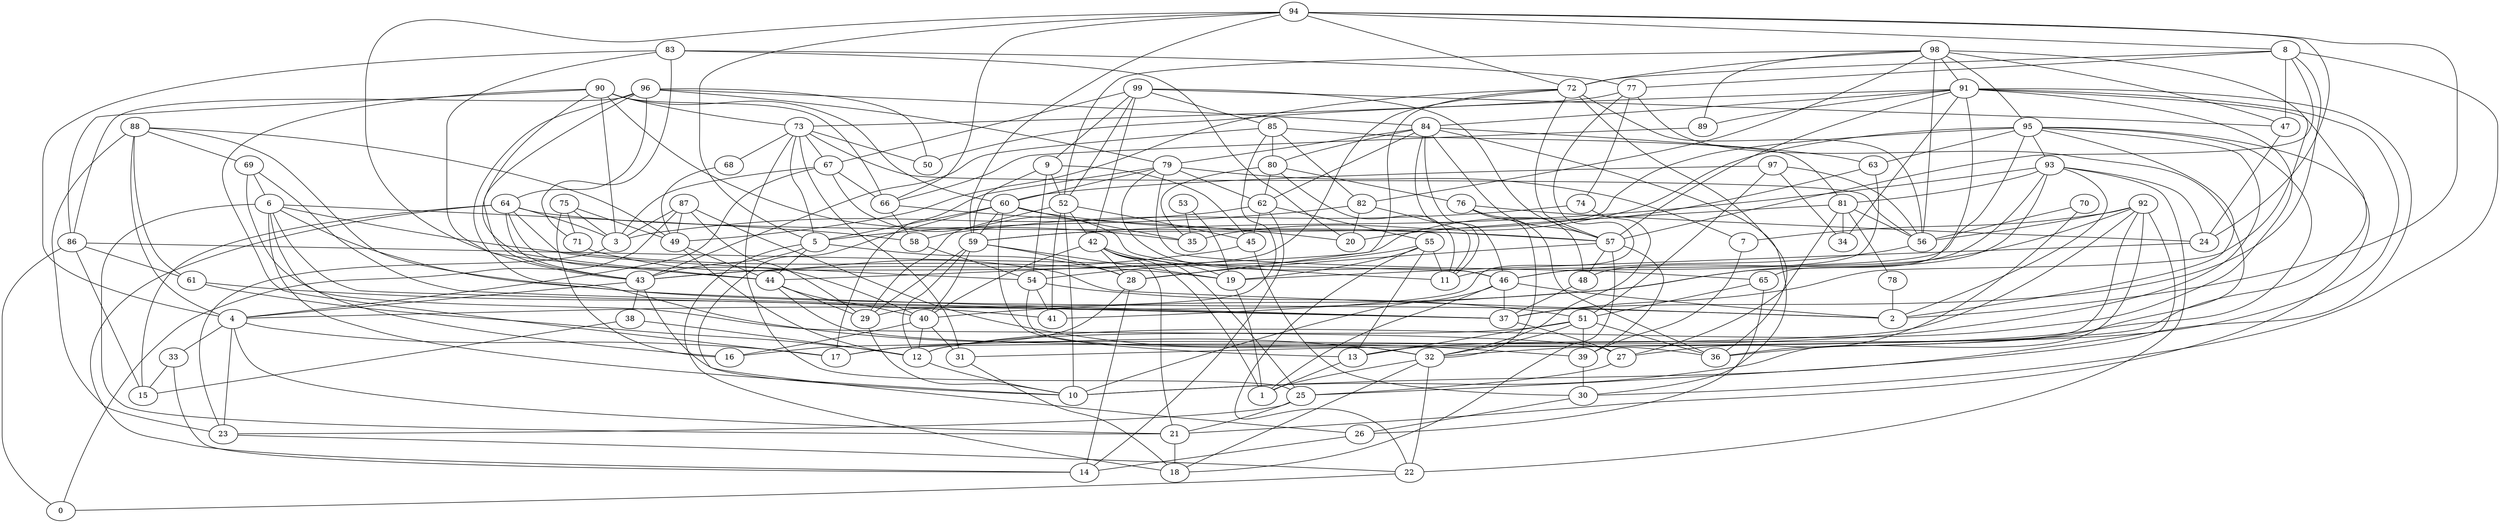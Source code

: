 digraph GG_graph {

subgraph G_graph {
edge [color = black]
"72" -> "28" [dir = none]
"9" -> "45" [dir = none]
"82" -> "5" [dir = none]
"76" -> "24" [dir = none]
"87" -> "39" [dir = none]
"97" -> "56" [dir = none]
"97" -> "60" [dir = none]
"98" -> "89" [dir = none]
"54" -> "51" [dir = none]
"46" -> "2" [dir = none]
"28" -> "16" [dir = none]
"28" -> "14" [dir = none]
"89" -> "66" [dir = none]
"71" -> "2" [dir = none]
"88" -> "23" [dir = none]
"88" -> "49" [dir = none]
"70" -> "56" [dir = none]
"42" -> "25" [dir = none]
"49" -> "44" [dir = none]
"80" -> "35" [dir = none]
"79" -> "7" [dir = none]
"79" -> "62" [dir = none]
"74" -> "32" [dir = none]
"13" -> "1" [dir = none]
"99" -> "52" [dir = none]
"99" -> "67" [dir = none]
"99" -> "42" [dir = none]
"60" -> "57" [dir = none]
"60" -> "26" [dir = none]
"60" -> "35" [dir = none]
"60" -> "59" [dir = none]
"57" -> "18" [dir = none]
"57" -> "39" [dir = none]
"92" -> "10" [dir = none]
"92" -> "17" [dir = none]
"92" -> "4" [dir = none]
"75" -> "71" [dir = none]
"75" -> "49" [dir = none]
"73" -> "31" [dir = none]
"73" -> "25" [dir = none]
"73" -> "68" [dir = none]
"73" -> "5" [dir = none]
"91" -> "65" [dir = none]
"91" -> "50" [dir = none]
"91" -> "34" [dir = none]
"91" -> "31" [dir = none]
"94" -> "66" [dir = none]
"94" -> "24" [dir = none]
"94" -> "59" [dir = none]
"8" -> "47" [dir = none]
"27" -> "25" [dir = none]
"90" -> "44" [dir = none]
"90" -> "86" [dir = none]
"90" -> "73" [dir = none]
"90" -> "60" [dir = none]
"86" -> "61" [dir = none]
"55" -> "22" [dir = none]
"55" -> "19" [dir = none]
"55" -> "13" [dir = none]
"55" -> "11" [dir = none]
"62" -> "3" [dir = none]
"62" -> "45" [dir = none]
"62" -> "14" [dir = none]
"62" -> "55" [dir = none]
"5" -> "43" [dir = none]
"59" -> "29" [dir = none]
"77" -> "41" [dir = none]
"77" -> "36" [dir = none]
"77" -> "73" [dir = none]
"93" -> "48" [dir = none]
"93" -> "40" [dir = none]
"93" -> "24" [dir = none]
"33" -> "14" [dir = none]
"6" -> "58" [dir = none]
"6" -> "19" [dir = none]
"30" -> "26" [dir = none]
"84" -> "11" [dir = none]
"83" -> "77" [dir = none]
"64" -> "15" [dir = none]
"64" -> "43" [dir = none]
"32" -> "18" [dir = none]
"53" -> "19" [dir = none]
"69" -> "37" [dir = none]
"69" -> "6" [dir = none]
"95" -> "63" [dir = none]
"95" -> "21" [dir = none]
"95" -> "11" [dir = none]
"95" -> "59" [dir = none]
"81" -> "20" [dir = none]
"81" -> "78" [dir = none]
"81" -> "27" [dir = none]
"38" -> "12" [dir = none]
"51" -> "13" [dir = none]
"85" -> "81" [dir = none]
"22" -> "0" [dir = none]
"96" -> "86" [dir = none]
"43" -> "38" [dir = none]
"43" -> "4" [dir = none]
"47" -> "24" [dir = none]
"49" -> "12" [dir = none]
"6" -> "37" [dir = none]
"52" -> "41" [dir = none]
"54" -> "41" [dir = none]
"76" -> "32" [dir = none]
"80" -> "76" [dir = none]
"96" -> "84" [dir = none]
"90" -> "66" [dir = none]
"37" -> "27" [dir = none]
"98" -> "95" [dir = none]
"8" -> "77" [dir = none]
"96" -> "79" [dir = none]
"98" -> "52" [dir = none]
"99" -> "9" [dir = none]
"72" -> "36" [dir = none]
"94" -> "2" [dir = none]
"25" -> "23" [dir = none]
"85" -> "80" [dir = none]
"63" -> "46" [dir = none]
"42" -> "21" [dir = none]
"93" -> "2" [dir = none]
"24" -> "19" [dir = none]
"88" -> "61" [dir = none]
"67" -> "11" [dir = none]
"98" -> "82" [dir = none]
"84" -> "79" [dir = none]
"61" -> "12" [dir = none]
"82" -> "20" [dir = none]
"64" -> "3" [dir = none]
"70" -> "27" [dir = none]
"4" -> "23" [dir = none]
"79" -> "46" [dir = none]
"98" -> "37" [dir = none]
"84" -> "62" [dir = none]
"96" -> "43" [dir = none]
"56" -> "46" [dir = none]
"57" -> "48" [dir = none]
"8" -> "57" [dir = none]
"96" -> "32" [dir = none]
"59" -> "40" [dir = none]
"95" -> "35" [dir = none]
"90" -> "3" [dir = none]
"59" -> "19" [dir = none]
"73" -> "50" [dir = none]
"65" -> "26" [dir = none]
"88" -> "37" [dir = none]
"72" -> "43" [dir = none]
"29" -> "10" [dir = none]
"7" -> "39" [dir = none]
"21" -> "18" [dir = none]
"94" -> "43" [dir = none]
"91" -> "10" [dir = none]
"87" -> "3" [dir = none]
"81" -> "56" [dir = none]
"87" -> "0" [dir = none]
"84" -> "30" [dir = none]
"99" -> "85" [dir = none]
"83" -> "4" [dir = none]
"83" -> "20" [dir = none]
"80" -> "11" [dir = none]
"92" -> "36" [dir = none]
"97" -> "51" [dir = none]
"40" -> "31" [dir = none]
"52" -> "45" [dir = none]
"94" -> "5" [dir = none]
"45" -> "43" [dir = none]
"8" -> "72" [dir = none]
"64" -> "40" [dir = none]
"8" -> "37" [dir = none]
"59" -> "28" [dir = none]
"40" -> "12" [dir = none]
"67" -> "4" [dir = none]
"6" -> "21" [dir = none]
"87" -> "49" [dir = none]
"87" -> "29" [dir = none]
"38" -> "15" [dir = none]
"94" -> "8" [dir = none]
"33" -> "15" [dir = none]
"91" -> "84" [dir = none]
"64" -> "57" [dir = none]
"92" -> "7" [dir = none]
"52" -> "10" [dir = none]
"26" -> "14" [dir = none]
"72" -> "57" [dir = none]
"73" -> "67" [dir = none]
"83" -> "71" [dir = none]
"90" -> "17" [dir = none]
"85" -> "82" [dir = none]
"6" -> "2" [dir = none]
"88" -> "4" [dir = none]
"93" -> "59" [dir = none]
"40" -> "16" [dir = none]
"75" -> "16" [dir = none]
"64" -> "14" [dir = none]
"51" -> "39" [dir = none]
"81" -> "34" [dir = none]
"45" -> "30" [dir = none]
"51" -> "12" [dir = none]
"73" -> "56" [dir = none]
"58" -> "54" [dir = none]
"48" -> "37" [dir = none]
"84" -> "46" [dir = none]
"6" -> "16" [dir = none]
"84" -> "80" [dir = none]
"59" -> "12" [dir = none]
"61" -> "41" [dir = none]
"52" -> "29" [dir = none]
"92" -> "25" [dir = none]
"46" -> "37" [dir = none]
"44" -> "40" [dir = none]
"5" -> "44" [dir = none]
"32" -> "1" [dir = none]
"39" -> "30" [dir = none]
"79" -> "65" [dir = none]
"25" -> "21" [dir = none]
"93" -> "22" [dir = none]
"91" -> "57" [dir = none]
"84" -> "57" [dir = none]
"53" -> "35" [dir = none]
"4" -> "33" [dir = none]
"42" -> "1" [dir = none]
"67" -> "3" [dir = none]
"85" -> "43" [dir = none]
"96" -> "64" [dir = none]
"79" -> "17" [dir = none]
"46" -> "10" [dir = none]
"52" -> "42" [dir = none]
"32" -> "22" [dir = none]
"76" -> "36" [dir = none]
"5" -> "18" [dir = none]
"9" -> "52" [dir = none]
"42" -> "40" [dir = none]
"44" -> "29" [dir = none]
"98" -> "91" [dir = none]
"66" -> "20" [dir = none]
"98" -> "72" [dir = none]
"9" -> "54" [dir = none]
"74" -> "58" [dir = none]
"72" -> "56" [dir = none]
"91" -> "89" [dir = none]
"95" -> "2" [dir = none]
"4" -> "21" [dir = none]
"96" -> "50" [dir = none]
"92" -> "56" [dir = none]
"68" -> "49" [dir = none]
"88" -> "69" [dir = none]
"6" -> "10" [dir = none]
"91" -> "13" [dir = none]
"31" -> "18" [dir = none]
"43" -> "10" [dir = none]
"23" -> "22" [dir = none]
"5" -> "28" [dir = none]
"69" -> "27" [dir = none]
"99" -> "57" [dir = none]
"83" -> "44" [dir = none]
"42" -> "19" [dir = none]
"86" -> "46" [dir = none]
"51" -> "36" [dir = none]
"98" -> "47" [dir = none]
"93" -> "81" [dir = none]
"84" -> "63" [dir = none]
"3" -> "23" [dir = none]
"76" -> "48" [dir = none]
"12" -> "10" [dir = none]
"94" -> "72" [dir = none]
"91" -> "12" [dir = none]
"63" -> "44" [dir = none]
"19" -> "1" [dir = none]
"42" -> "28" [dir = none]
"75" -> "3" [dir = none]
"95" -> "32" [dir = none]
"8" -> "30" [dir = none]
"4" -> "17" [dir = none]
"55" -> "54" [dir = none]
"67" -> "66" [dir = none]
"72" -> "49" [dir = none]
"60" -> "5" [dir = none]
"78" -> "2" [dir = none]
"65" -> "51" [dir = none]
"44" -> "36" [dir = none]
"95" -> "17" [dir = none]
"80" -> "62" [dir = none]
"9" -> "59" [dir = none]
"54" -> "32" [dir = none]
"86" -> "15" [dir = none]
"98" -> "56" [dir = none]
"82" -> "11" [dir = none]
"57" -> "28" [dir = none]
"97" -> "34" [dir = none]
"64" -> "54" [dir = none]
"51" -> "32" [dir = none]
"60" -> "13" [dir = none]
"86" -> "0" [dir = none]
"90" -> "35" [dir = none]
"77" -> "74" [dir = none]
"66" -> "58" [dir = none]
"85" -> "29" [dir = none]
"99" -> "47" [dir = none]
"79" -> "60" [dir = none]
"95" -> "93" [dir = none]
"46" -> "1" [dir = none]
}

}
